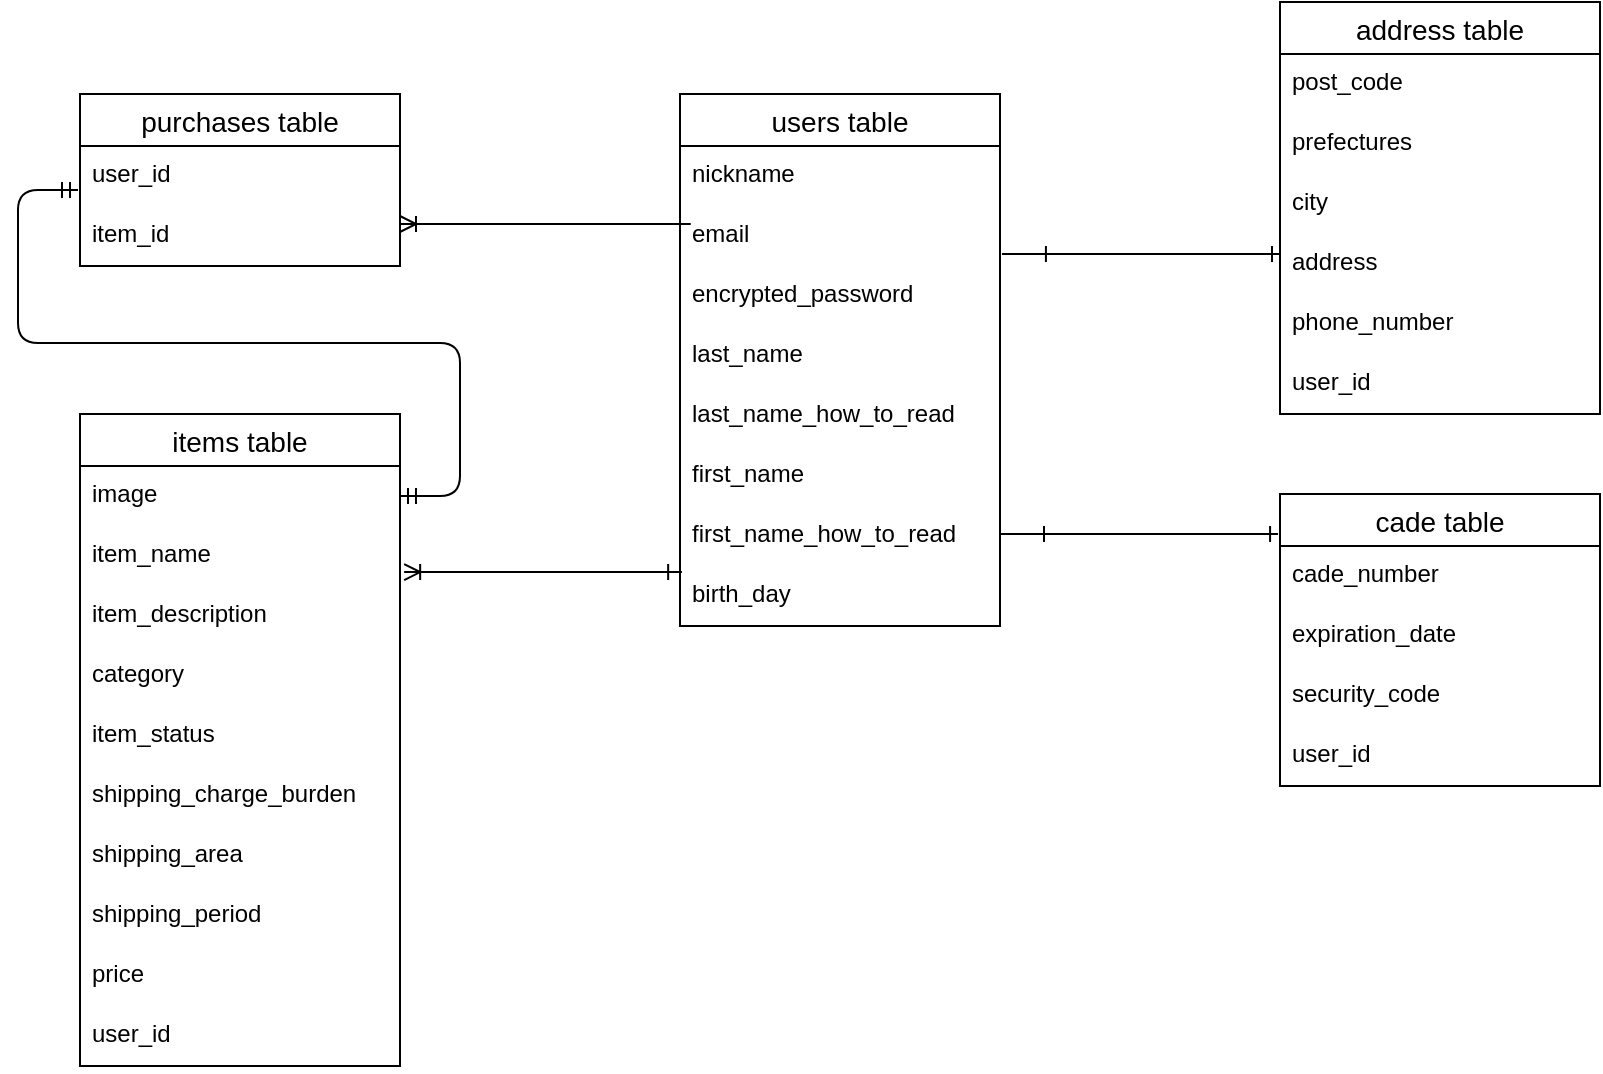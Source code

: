 <mxfile>
    <diagram id="NwWQ_m3tCYuYcGS7TPQx" name="ページ1">
        <mxGraphModel dx="1336" dy="1032" grid="1" gridSize="10" guides="1" tooltips="1" connect="1" arrows="1" fold="1" page="1" pageScale="1" pageWidth="827" pageHeight="1169" math="0" shadow="0">
            <root>
                <mxCell id="0"/>
                <mxCell id="1" parent="0"/>
                <mxCell id="OBZA6osav7crnBH1Awcp-1" value="users table" style="swimlane;fontStyle=0;childLayout=stackLayout;horizontal=1;startSize=26;horizontalStack=0;resizeParent=1;resizeParentMax=0;resizeLast=0;collapsible=1;marginBottom=0;align=center;fontSize=14;" parent="1" vertex="1">
                    <mxGeometry x="340" y="160" width="160" height="266" as="geometry"/>
                </mxCell>
                <mxCell id="OBZA6osav7crnBH1Awcp-2" value="nickname" style="text;strokeColor=none;fillColor=none;spacingLeft=4;spacingRight=4;overflow=hidden;rotatable=0;points=[[0,0.5],[1,0.5]];portConstraint=eastwest;fontSize=12;" parent="OBZA6osav7crnBH1Awcp-1" vertex="1">
                    <mxGeometry y="26" width="160" height="30" as="geometry"/>
                </mxCell>
                <mxCell id="OBZA6osav7crnBH1Awcp-3" value="email" style="text;strokeColor=none;fillColor=none;spacingLeft=4;spacingRight=4;overflow=hidden;rotatable=0;points=[[0,0.5],[1,0.5]];portConstraint=eastwest;fontSize=12;" parent="OBZA6osav7crnBH1Awcp-1" vertex="1">
                    <mxGeometry y="56" width="160" height="30" as="geometry"/>
                </mxCell>
                <mxCell id="OBZA6osav7crnBH1Awcp-4" value="encrypted_password" style="text;strokeColor=none;fillColor=none;spacingLeft=4;spacingRight=4;overflow=hidden;rotatable=0;points=[[0,0.5],[1,0.5]];portConstraint=eastwest;fontSize=12;" parent="OBZA6osav7crnBH1Awcp-1" vertex="1">
                    <mxGeometry y="86" width="160" height="30" as="geometry"/>
                </mxCell>
                <mxCell id="OBZA6osav7crnBH1Awcp-9" value="last_name" style="text;strokeColor=none;fillColor=none;spacingLeft=4;spacingRight=4;overflow=hidden;rotatable=0;points=[[0,0.5],[1,0.5]];portConstraint=eastwest;fontSize=12;" parent="OBZA6osav7crnBH1Awcp-1" vertex="1">
                    <mxGeometry y="116" width="160" height="30" as="geometry"/>
                </mxCell>
                <mxCell id="OBZA6osav7crnBH1Awcp-10" value="last_name_how_to_read" style="text;strokeColor=none;fillColor=none;spacingLeft=4;spacingRight=4;overflow=hidden;rotatable=0;points=[[0,0.5],[1,0.5]];portConstraint=eastwest;fontSize=12;" parent="OBZA6osav7crnBH1Awcp-1" vertex="1">
                    <mxGeometry y="146" width="160" height="30" as="geometry"/>
                </mxCell>
                <mxCell id="OBZA6osav7crnBH1Awcp-13" value="first_name" style="text;strokeColor=none;fillColor=none;spacingLeft=4;spacingRight=4;overflow=hidden;rotatable=0;points=[[0,0.5],[1,0.5]];portConstraint=eastwest;fontSize=12;" parent="OBZA6osav7crnBH1Awcp-1" vertex="1">
                    <mxGeometry y="176" width="160" height="30" as="geometry"/>
                </mxCell>
                <mxCell id="OBZA6osav7crnBH1Awcp-14" value="first_name_how_to_read" style="text;strokeColor=none;fillColor=none;spacingLeft=4;spacingRight=4;overflow=hidden;rotatable=0;points=[[0,0.5],[1,0.5]];portConstraint=eastwest;fontSize=12;" parent="OBZA6osav7crnBH1Awcp-1" vertex="1">
                    <mxGeometry y="206" width="160" height="30" as="geometry"/>
                </mxCell>
                <mxCell id="OBZA6osav7crnBH1Awcp-37" value="birth_day" style="text;strokeColor=none;fillColor=none;spacingLeft=4;spacingRight=4;overflow=hidden;rotatable=0;points=[[0,0.5],[1,0.5]];portConstraint=eastwest;fontSize=12;" parent="OBZA6osav7crnBH1Awcp-1" vertex="1">
                    <mxGeometry y="236" width="160" height="30" as="geometry"/>
                </mxCell>
                <mxCell id="OBZA6osav7crnBH1Awcp-17" value="items table" style="swimlane;fontStyle=0;childLayout=stackLayout;horizontal=1;startSize=26;horizontalStack=0;resizeParent=1;resizeParentMax=0;resizeLast=0;collapsible=1;marginBottom=0;align=center;fontSize=14;" parent="1" vertex="1">
                    <mxGeometry x="40" y="320" width="160" height="326" as="geometry"/>
                </mxCell>
                <mxCell id="OBZA6osav7crnBH1Awcp-18" value="image" style="text;strokeColor=none;fillColor=none;spacingLeft=4;spacingRight=4;overflow=hidden;rotatable=0;points=[[0,0.5],[1,0.5]];portConstraint=eastwest;fontSize=12;" parent="OBZA6osav7crnBH1Awcp-17" vertex="1">
                    <mxGeometry y="26" width="160" height="30" as="geometry"/>
                </mxCell>
                <mxCell id="OBZA6osav7crnBH1Awcp-19" value="item_name" style="text;strokeColor=none;fillColor=none;spacingLeft=4;spacingRight=4;overflow=hidden;rotatable=0;points=[[0,0.5],[1,0.5]];portConstraint=eastwest;fontSize=12;" parent="OBZA6osav7crnBH1Awcp-17" vertex="1">
                    <mxGeometry y="56" width="160" height="30" as="geometry"/>
                </mxCell>
                <mxCell id="OBZA6osav7crnBH1Awcp-20" value="item_description" style="text;strokeColor=none;fillColor=none;spacingLeft=4;spacingRight=4;overflow=hidden;rotatable=0;points=[[0,0.5],[1,0.5]];portConstraint=eastwest;fontSize=12;" parent="OBZA6osav7crnBH1Awcp-17" vertex="1">
                    <mxGeometry y="86" width="160" height="30" as="geometry"/>
                </mxCell>
                <mxCell id="OBZA6osav7crnBH1Awcp-21" value="category" style="text;strokeColor=none;fillColor=none;spacingLeft=4;spacingRight=4;overflow=hidden;rotatable=0;points=[[0,0.5],[1,0.5]];portConstraint=eastwest;fontSize=12;" parent="OBZA6osav7crnBH1Awcp-17" vertex="1">
                    <mxGeometry y="116" width="160" height="30" as="geometry"/>
                </mxCell>
                <mxCell id="OBZA6osav7crnBH1Awcp-23" value="item_status" style="text;strokeColor=none;fillColor=none;spacingLeft=4;spacingRight=4;overflow=hidden;rotatable=0;points=[[0,0.5],[1,0.5]];portConstraint=eastwest;fontSize=12;" parent="OBZA6osav7crnBH1Awcp-17" vertex="1">
                    <mxGeometry y="146" width="160" height="30" as="geometry"/>
                </mxCell>
                <mxCell id="OBZA6osav7crnBH1Awcp-22" value="shipping_charge_burden" style="text;strokeColor=none;fillColor=none;spacingLeft=4;spacingRight=4;overflow=hidden;rotatable=0;points=[[0,0.5],[1,0.5]];portConstraint=eastwest;fontSize=12;" parent="OBZA6osav7crnBH1Awcp-17" vertex="1">
                    <mxGeometry y="176" width="160" height="30" as="geometry"/>
                </mxCell>
                <mxCell id="OBZA6osav7crnBH1Awcp-24" value="shipping_area" style="text;strokeColor=none;fillColor=none;spacingLeft=4;spacingRight=4;overflow=hidden;rotatable=0;points=[[0,0.5],[1,0.5]];portConstraint=eastwest;fontSize=12;" parent="OBZA6osav7crnBH1Awcp-17" vertex="1">
                    <mxGeometry y="206" width="160" height="30" as="geometry"/>
                </mxCell>
                <mxCell id="OBZA6osav7crnBH1Awcp-25" value="shipping_period" style="text;strokeColor=none;fillColor=none;spacingLeft=4;spacingRight=4;overflow=hidden;rotatable=0;points=[[0,0.5],[1,0.5]];portConstraint=eastwest;fontSize=12;" parent="OBZA6osav7crnBH1Awcp-17" vertex="1">
                    <mxGeometry y="236" width="160" height="30" as="geometry"/>
                </mxCell>
                <mxCell id="OBZA6osav7crnBH1Awcp-26" value="price" style="text;strokeColor=none;fillColor=none;spacingLeft=4;spacingRight=4;overflow=hidden;rotatable=0;points=[[0,0.5],[1,0.5]];portConstraint=eastwest;fontSize=12;" parent="OBZA6osav7crnBH1Awcp-17" vertex="1">
                    <mxGeometry y="266" width="160" height="30" as="geometry"/>
                </mxCell>
                <mxCell id="OBZA6osav7crnBH1Awcp-27" value="user_id" style="text;strokeColor=none;fillColor=none;spacingLeft=4;spacingRight=4;overflow=hidden;rotatable=0;points=[[0,0.5],[1,0.5]];portConstraint=eastwest;fontSize=12;" parent="OBZA6osav7crnBH1Awcp-17" vertex="1">
                    <mxGeometry y="296" width="160" height="30" as="geometry"/>
                </mxCell>
                <mxCell id="OBZA6osav7crnBH1Awcp-29" value="address table" style="swimlane;fontStyle=0;childLayout=stackLayout;horizontal=1;startSize=26;horizontalStack=0;resizeParent=1;resizeParentMax=0;resizeLast=0;collapsible=1;marginBottom=0;align=center;fontSize=14;" parent="1" vertex="1">
                    <mxGeometry x="640" y="114" width="160" height="206" as="geometry"/>
                </mxCell>
                <mxCell id="OBZA6osav7crnBH1Awcp-43" value="post_code" style="text;strokeColor=none;fillColor=none;spacingLeft=4;spacingRight=4;overflow=hidden;rotatable=0;points=[[0,0.5],[1,0.5]];portConstraint=eastwest;fontSize=12;" parent="OBZA6osav7crnBH1Awcp-29" vertex="1">
                    <mxGeometry y="26" width="160" height="30" as="geometry"/>
                </mxCell>
                <mxCell id="OBZA6osav7crnBH1Awcp-44" value="prefectures" style="text;strokeColor=none;fillColor=none;spacingLeft=4;spacingRight=4;overflow=hidden;rotatable=0;points=[[0,0.5],[1,0.5]];portConstraint=eastwest;fontSize=12;" parent="OBZA6osav7crnBH1Awcp-29" vertex="1">
                    <mxGeometry y="56" width="160" height="30" as="geometry"/>
                </mxCell>
                <mxCell id="OBZA6osav7crnBH1Awcp-39" value="city" style="text;strokeColor=none;fillColor=none;spacingLeft=4;spacingRight=4;overflow=hidden;rotatable=0;points=[[0,0.5],[1,0.5]];portConstraint=eastwest;fontSize=12;" parent="OBZA6osav7crnBH1Awcp-29" vertex="1">
                    <mxGeometry y="86" width="160" height="30" as="geometry"/>
                </mxCell>
                <mxCell id="OBZA6osav7crnBH1Awcp-40" value="address" style="text;strokeColor=none;fillColor=none;spacingLeft=4;spacingRight=4;overflow=hidden;rotatable=0;points=[[0,0.5],[1,0.5]];portConstraint=eastwest;fontSize=12;" parent="OBZA6osav7crnBH1Awcp-29" vertex="1">
                    <mxGeometry y="116" width="160" height="30" as="geometry"/>
                </mxCell>
                <mxCell id="2" value="phone_number" style="text;strokeColor=none;fillColor=none;spacingLeft=4;spacingRight=4;overflow=hidden;rotatable=0;points=[[0,0.5],[1,0.5]];portConstraint=eastwest;fontSize=12;" parent="OBZA6osav7crnBH1Awcp-29" vertex="1">
                    <mxGeometry y="146" width="160" height="30" as="geometry"/>
                </mxCell>
                <mxCell id="OBZA6osav7crnBH1Awcp-42" value="user_id" style="text;strokeColor=none;fillColor=none;spacingLeft=4;spacingRight=4;overflow=hidden;rotatable=0;points=[[0,0.5],[1,0.5]];portConstraint=eastwest;fontSize=12;" parent="OBZA6osav7crnBH1Awcp-29" vertex="1">
                    <mxGeometry y="176" width="160" height="30" as="geometry"/>
                </mxCell>
                <mxCell id="OBZA6osav7crnBH1Awcp-33" value="" style="edgeStyle=entityRelationEdgeStyle;fontSize=12;html=1;endArrow=ERone;endFill=1;entryX=-0.012;entryY=1.1;entryDx=0;entryDy=0;entryPerimeter=0;" parent="1" edge="1" target="OBZA6osav7crnBH1Awcp-14">
                    <mxGeometry width="100" height="100" relative="1" as="geometry">
                        <mxPoint x="260" y="399" as="sourcePoint"/>
                        <mxPoint x="340" y="400" as="targetPoint"/>
                    </mxGeometry>
                </mxCell>
                <mxCell id="OBZA6osav7crnBH1Awcp-35" value="" style="edgeStyle=entityRelationEdgeStyle;fontSize=12;html=1;endArrow=ERoneToMany;entryX=1.013;entryY=0.767;entryDx=0;entryDy=0;entryPerimeter=0;exitX=0.006;exitY=0.1;exitDx=0;exitDy=0;exitPerimeter=0;" parent="1" target="OBZA6osav7crnBH1Awcp-19" edge="1" source="OBZA6osav7crnBH1Awcp-37">
                    <mxGeometry width="100" height="100" relative="1" as="geometry">
                        <mxPoint x="300" y="380" as="sourcePoint"/>
                        <mxPoint x="570" y="500" as="targetPoint"/>
                    </mxGeometry>
                </mxCell>
                <mxCell id="OBZA6osav7crnBH1Awcp-46" value="" style="edgeStyle=entityRelationEdgeStyle;fontSize=12;html=1;endArrow=ERone;endFill=1;entryX=-0.006;entryY=0.133;entryDx=0;entryDy=0;entryPerimeter=0;" parent="1" edge="1">
                    <mxGeometry width="100" height="100" relative="1" as="geometry">
                        <mxPoint x="500" y="380" as="sourcePoint"/>
                        <mxPoint x="639.04" y="379.99" as="targetPoint"/>
                    </mxGeometry>
                </mxCell>
                <mxCell id="OBZA6osav7crnBH1Awcp-45" value="" style="edgeStyle=entityRelationEdgeStyle;fontSize=12;html=1;endArrow=ERone;endFill=1;" parent="1" edge="1">
                    <mxGeometry width="100" height="100" relative="1" as="geometry">
                        <mxPoint x="596" y="380" as="sourcePoint"/>
                        <mxPoint x="526" y="380" as="targetPoint"/>
                    </mxGeometry>
                </mxCell>
                <mxCell id="3" value="cade table" style="swimlane;fontStyle=0;childLayout=stackLayout;horizontal=1;startSize=26;horizontalStack=0;resizeParent=1;resizeParentMax=0;resizeLast=0;collapsible=1;marginBottom=0;align=center;fontSize=14;" vertex="1" parent="1">
                    <mxGeometry x="640" y="360" width="160" height="146" as="geometry"/>
                </mxCell>
                <mxCell id="4" value="cade_number" style="text;strokeColor=none;fillColor=none;spacingLeft=4;spacingRight=4;overflow=hidden;rotatable=0;points=[[0,0.5],[1,0.5]];portConstraint=eastwest;fontSize=12;" vertex="1" parent="3">
                    <mxGeometry y="26" width="160" height="30" as="geometry"/>
                </mxCell>
                <mxCell id="5" value="expiration_date" style="text;strokeColor=none;fillColor=none;spacingLeft=4;spacingRight=4;overflow=hidden;rotatable=0;points=[[0,0.5],[1,0.5]];portConstraint=eastwest;fontSize=12;" vertex="1" parent="3">
                    <mxGeometry y="56" width="160" height="30" as="geometry"/>
                </mxCell>
                <mxCell id="6" value="security_code" style="text;strokeColor=none;fillColor=none;spacingLeft=4;spacingRight=4;overflow=hidden;rotatable=0;points=[[0,0.5],[1,0.5]];portConstraint=eastwest;fontSize=12;" vertex="1" parent="3">
                    <mxGeometry y="86" width="160" height="30" as="geometry"/>
                </mxCell>
                <mxCell id="9" value="user_id" style="text;strokeColor=none;fillColor=none;spacingLeft=4;spacingRight=4;overflow=hidden;rotatable=0;points=[[0,0.5],[1,0.5]];portConstraint=eastwest;fontSize=12;" vertex="1" parent="3">
                    <mxGeometry y="116" width="160" height="30" as="geometry"/>
                </mxCell>
                <mxCell id="7" value="" style="edgeStyle=entityRelationEdgeStyle;fontSize=12;html=1;endArrow=ERone;endFill=1;entryX=-0.006;entryY=0.133;entryDx=0;entryDy=0;entryPerimeter=0;" edge="1" parent="1">
                    <mxGeometry width="100" height="100" relative="1" as="geometry">
                        <mxPoint x="500.96" y="240.01" as="sourcePoint"/>
                        <mxPoint x="640" y="240" as="targetPoint"/>
                    </mxGeometry>
                </mxCell>
                <mxCell id="8" value="" style="edgeStyle=entityRelationEdgeStyle;fontSize=12;html=1;endArrow=ERone;endFill=1;" edge="1" parent="1">
                    <mxGeometry width="100" height="100" relative="1" as="geometry">
                        <mxPoint x="596.96" y="240.01" as="sourcePoint"/>
                        <mxPoint x="526.96" y="240.01" as="targetPoint"/>
                    </mxGeometry>
                </mxCell>
                <mxCell id="10" value="purchases table" style="swimlane;fontStyle=0;childLayout=stackLayout;horizontal=1;startSize=26;horizontalStack=0;resizeParent=1;resizeParentMax=0;resizeLast=0;collapsible=1;marginBottom=0;align=center;fontSize=14;" vertex="1" parent="1">
                    <mxGeometry x="40" y="160" width="160" height="86" as="geometry"/>
                </mxCell>
                <mxCell id="11" value="user_id" style="text;strokeColor=none;fillColor=none;spacingLeft=4;spacingRight=4;overflow=hidden;rotatable=0;points=[[0,0.5],[1,0.5]];portConstraint=eastwest;fontSize=12;" vertex="1" parent="10">
                    <mxGeometry y="26" width="160" height="30" as="geometry"/>
                </mxCell>
                <mxCell id="12" value="item_id" style="text;strokeColor=none;fillColor=none;spacingLeft=4;spacingRight=4;overflow=hidden;rotatable=0;points=[[0,0.5],[1,0.5]];portConstraint=eastwest;fontSize=12;" vertex="1" parent="10">
                    <mxGeometry y="56" width="160" height="30" as="geometry"/>
                </mxCell>
                <mxCell id="16" value="" style="edgeStyle=entityRelationEdgeStyle;fontSize=12;html=1;endArrow=ERoneToMany;entryX=1;entryY=0.3;entryDx=0;entryDy=0;entryPerimeter=0;" edge="1" parent="1" target="12">
                    <mxGeometry width="100" height="100" relative="1" as="geometry">
                        <mxPoint x="320" y="225" as="sourcePoint"/>
                        <mxPoint x="560" y="480" as="targetPoint"/>
                    </mxGeometry>
                </mxCell>
                <mxCell id="17" value="" style="edgeStyle=entityRelationEdgeStyle;fontSize=12;html=1;endArrow=ERmandOne;startArrow=ERmandOne;exitX=1;exitY=0.5;exitDx=0;exitDy=0;" edge="1" parent="1" source="OBZA6osav7crnBH1Awcp-18">
                    <mxGeometry width="100" height="100" relative="1" as="geometry">
                        <mxPoint x="40" y="410" as="sourcePoint"/>
                        <mxPoint x="39" y="208" as="targetPoint"/>
                    </mxGeometry>
                </mxCell>
            </root>
        </mxGraphModel>
    </diagram>
</mxfile>